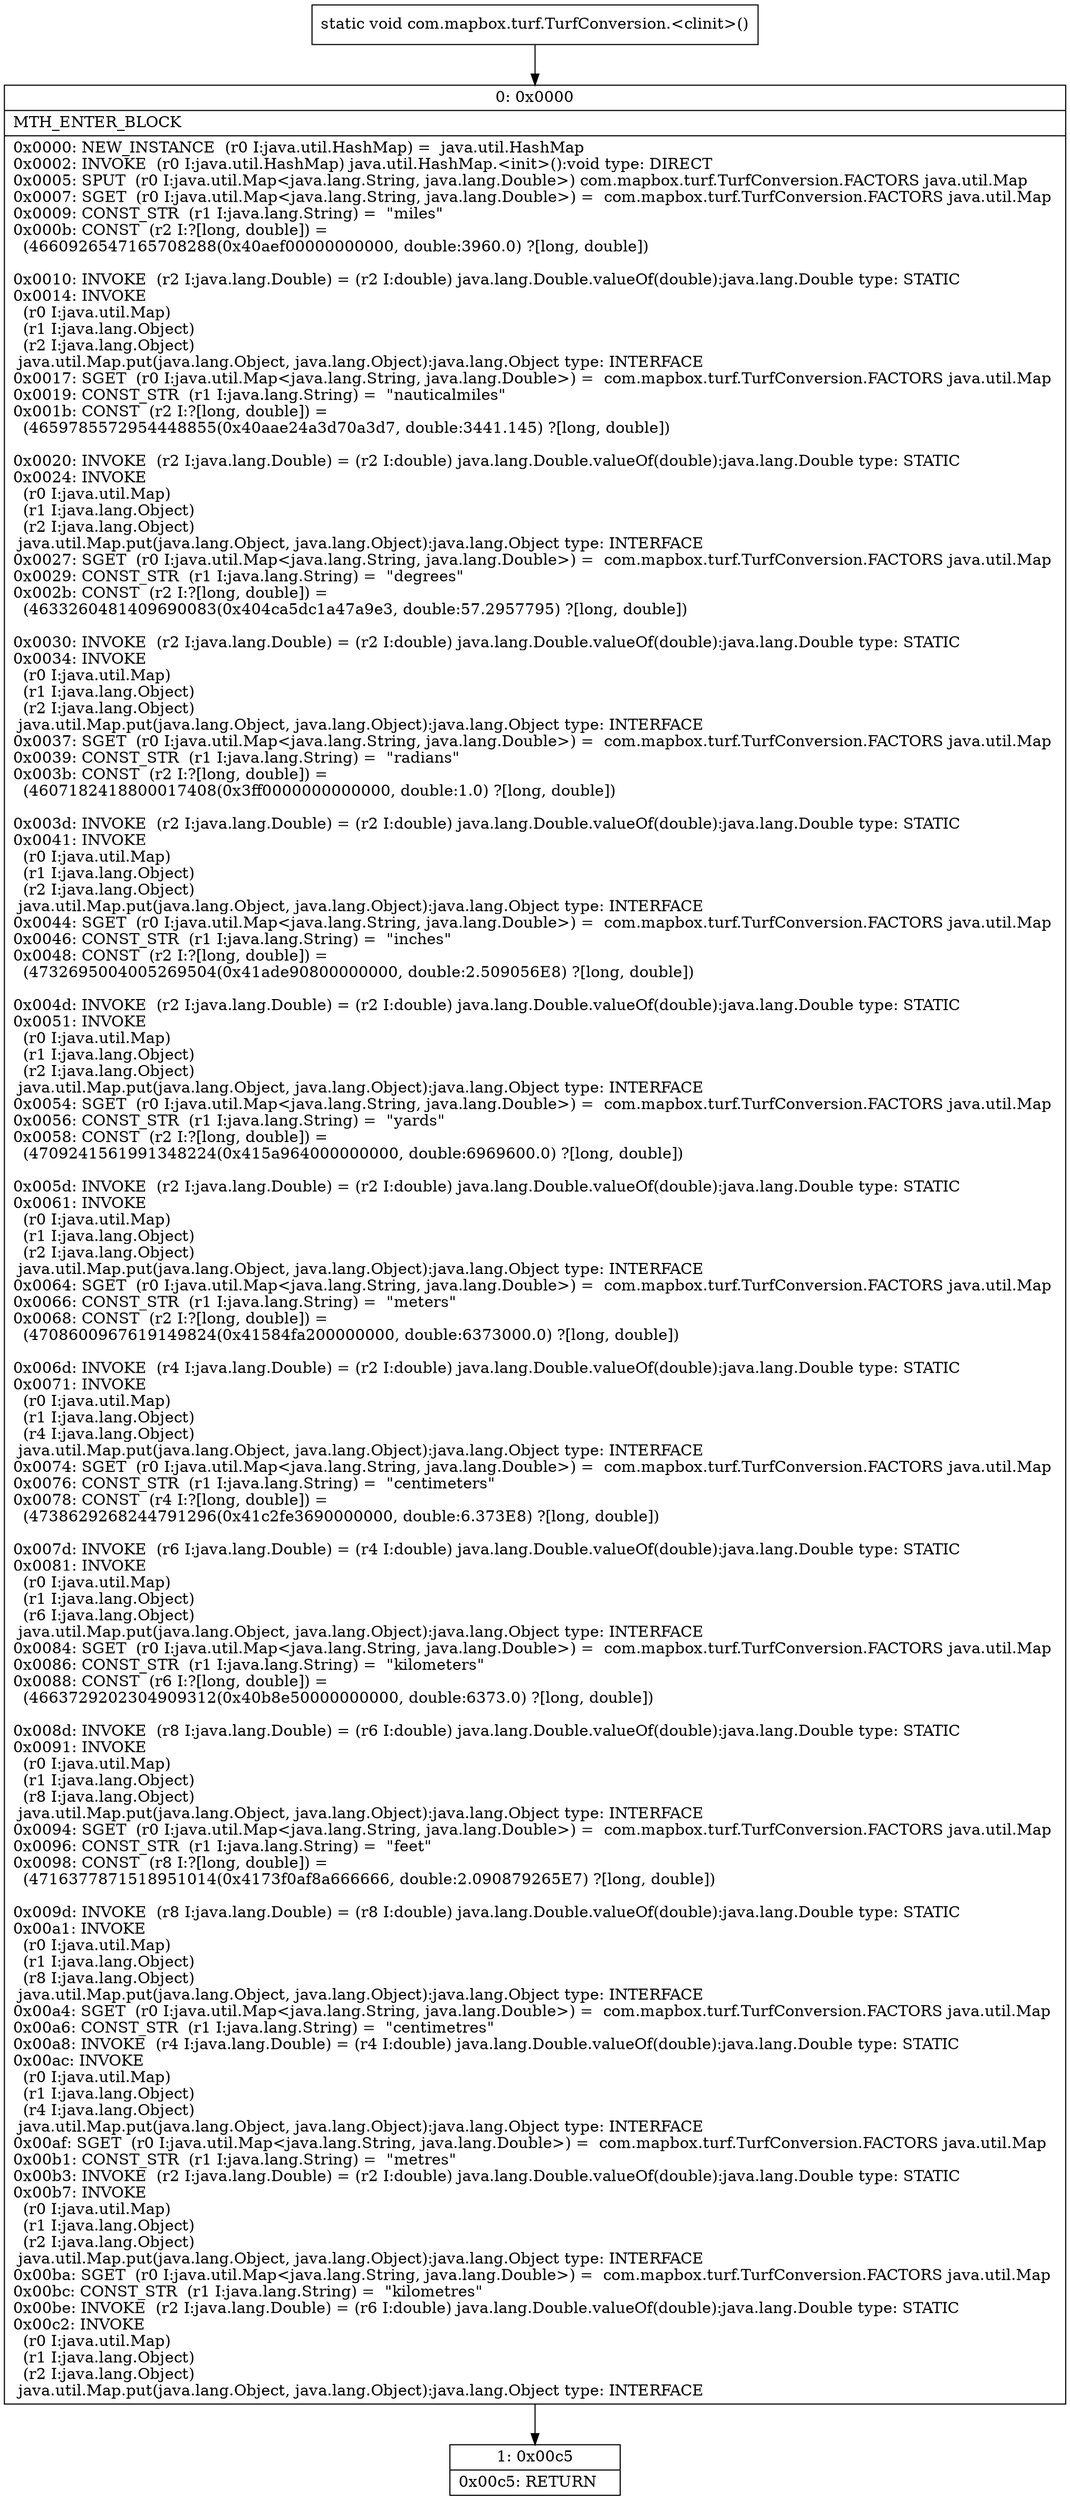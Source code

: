 digraph "CFG forcom.mapbox.turf.TurfConversion.\<clinit\>()V" {
Node_0 [shape=record,label="{0\:\ 0x0000|MTH_ENTER_BLOCK\l|0x0000: NEW_INSTANCE  (r0 I:java.util.HashMap) =  java.util.HashMap \l0x0002: INVOKE  (r0 I:java.util.HashMap) java.util.HashMap.\<init\>():void type: DIRECT \l0x0005: SPUT  (r0 I:java.util.Map\<java.lang.String, java.lang.Double\>) com.mapbox.turf.TurfConversion.FACTORS java.util.Map \l0x0007: SGET  (r0 I:java.util.Map\<java.lang.String, java.lang.Double\>) =  com.mapbox.turf.TurfConversion.FACTORS java.util.Map \l0x0009: CONST_STR  (r1 I:java.lang.String) =  \"miles\" \l0x000b: CONST  (r2 I:?[long, double]) = \l  (4660926547165708288(0x40aef00000000000, double:3960.0) ?[long, double])\l \l0x0010: INVOKE  (r2 I:java.lang.Double) = (r2 I:double) java.lang.Double.valueOf(double):java.lang.Double type: STATIC \l0x0014: INVOKE  \l  (r0 I:java.util.Map)\l  (r1 I:java.lang.Object)\l  (r2 I:java.lang.Object)\l java.util.Map.put(java.lang.Object, java.lang.Object):java.lang.Object type: INTERFACE \l0x0017: SGET  (r0 I:java.util.Map\<java.lang.String, java.lang.Double\>) =  com.mapbox.turf.TurfConversion.FACTORS java.util.Map \l0x0019: CONST_STR  (r1 I:java.lang.String) =  \"nauticalmiles\" \l0x001b: CONST  (r2 I:?[long, double]) = \l  (4659785572954448855(0x40aae24a3d70a3d7, double:3441.145) ?[long, double])\l \l0x0020: INVOKE  (r2 I:java.lang.Double) = (r2 I:double) java.lang.Double.valueOf(double):java.lang.Double type: STATIC \l0x0024: INVOKE  \l  (r0 I:java.util.Map)\l  (r1 I:java.lang.Object)\l  (r2 I:java.lang.Object)\l java.util.Map.put(java.lang.Object, java.lang.Object):java.lang.Object type: INTERFACE \l0x0027: SGET  (r0 I:java.util.Map\<java.lang.String, java.lang.Double\>) =  com.mapbox.turf.TurfConversion.FACTORS java.util.Map \l0x0029: CONST_STR  (r1 I:java.lang.String) =  \"degrees\" \l0x002b: CONST  (r2 I:?[long, double]) = \l  (4633260481409690083(0x404ca5dc1a47a9e3, double:57.2957795) ?[long, double])\l \l0x0030: INVOKE  (r2 I:java.lang.Double) = (r2 I:double) java.lang.Double.valueOf(double):java.lang.Double type: STATIC \l0x0034: INVOKE  \l  (r0 I:java.util.Map)\l  (r1 I:java.lang.Object)\l  (r2 I:java.lang.Object)\l java.util.Map.put(java.lang.Object, java.lang.Object):java.lang.Object type: INTERFACE \l0x0037: SGET  (r0 I:java.util.Map\<java.lang.String, java.lang.Double\>) =  com.mapbox.turf.TurfConversion.FACTORS java.util.Map \l0x0039: CONST_STR  (r1 I:java.lang.String) =  \"radians\" \l0x003b: CONST  (r2 I:?[long, double]) = \l  (4607182418800017408(0x3ff0000000000000, double:1.0) ?[long, double])\l \l0x003d: INVOKE  (r2 I:java.lang.Double) = (r2 I:double) java.lang.Double.valueOf(double):java.lang.Double type: STATIC \l0x0041: INVOKE  \l  (r0 I:java.util.Map)\l  (r1 I:java.lang.Object)\l  (r2 I:java.lang.Object)\l java.util.Map.put(java.lang.Object, java.lang.Object):java.lang.Object type: INTERFACE \l0x0044: SGET  (r0 I:java.util.Map\<java.lang.String, java.lang.Double\>) =  com.mapbox.turf.TurfConversion.FACTORS java.util.Map \l0x0046: CONST_STR  (r1 I:java.lang.String) =  \"inches\" \l0x0048: CONST  (r2 I:?[long, double]) = \l  (4732695004005269504(0x41ade90800000000, double:2.509056E8) ?[long, double])\l \l0x004d: INVOKE  (r2 I:java.lang.Double) = (r2 I:double) java.lang.Double.valueOf(double):java.lang.Double type: STATIC \l0x0051: INVOKE  \l  (r0 I:java.util.Map)\l  (r1 I:java.lang.Object)\l  (r2 I:java.lang.Object)\l java.util.Map.put(java.lang.Object, java.lang.Object):java.lang.Object type: INTERFACE \l0x0054: SGET  (r0 I:java.util.Map\<java.lang.String, java.lang.Double\>) =  com.mapbox.turf.TurfConversion.FACTORS java.util.Map \l0x0056: CONST_STR  (r1 I:java.lang.String) =  \"yards\" \l0x0058: CONST  (r2 I:?[long, double]) = \l  (4709241561991348224(0x415a964000000000, double:6969600.0) ?[long, double])\l \l0x005d: INVOKE  (r2 I:java.lang.Double) = (r2 I:double) java.lang.Double.valueOf(double):java.lang.Double type: STATIC \l0x0061: INVOKE  \l  (r0 I:java.util.Map)\l  (r1 I:java.lang.Object)\l  (r2 I:java.lang.Object)\l java.util.Map.put(java.lang.Object, java.lang.Object):java.lang.Object type: INTERFACE \l0x0064: SGET  (r0 I:java.util.Map\<java.lang.String, java.lang.Double\>) =  com.mapbox.turf.TurfConversion.FACTORS java.util.Map \l0x0066: CONST_STR  (r1 I:java.lang.String) =  \"meters\" \l0x0068: CONST  (r2 I:?[long, double]) = \l  (4708600967619149824(0x41584fa200000000, double:6373000.0) ?[long, double])\l \l0x006d: INVOKE  (r4 I:java.lang.Double) = (r2 I:double) java.lang.Double.valueOf(double):java.lang.Double type: STATIC \l0x0071: INVOKE  \l  (r0 I:java.util.Map)\l  (r1 I:java.lang.Object)\l  (r4 I:java.lang.Object)\l java.util.Map.put(java.lang.Object, java.lang.Object):java.lang.Object type: INTERFACE \l0x0074: SGET  (r0 I:java.util.Map\<java.lang.String, java.lang.Double\>) =  com.mapbox.turf.TurfConversion.FACTORS java.util.Map \l0x0076: CONST_STR  (r1 I:java.lang.String) =  \"centimeters\" \l0x0078: CONST  (r4 I:?[long, double]) = \l  (4738629268244791296(0x41c2fe3690000000, double:6.373E8) ?[long, double])\l \l0x007d: INVOKE  (r6 I:java.lang.Double) = (r4 I:double) java.lang.Double.valueOf(double):java.lang.Double type: STATIC \l0x0081: INVOKE  \l  (r0 I:java.util.Map)\l  (r1 I:java.lang.Object)\l  (r6 I:java.lang.Object)\l java.util.Map.put(java.lang.Object, java.lang.Object):java.lang.Object type: INTERFACE \l0x0084: SGET  (r0 I:java.util.Map\<java.lang.String, java.lang.Double\>) =  com.mapbox.turf.TurfConversion.FACTORS java.util.Map \l0x0086: CONST_STR  (r1 I:java.lang.String) =  \"kilometers\" \l0x0088: CONST  (r6 I:?[long, double]) = \l  (4663729202304909312(0x40b8e50000000000, double:6373.0) ?[long, double])\l \l0x008d: INVOKE  (r8 I:java.lang.Double) = (r6 I:double) java.lang.Double.valueOf(double):java.lang.Double type: STATIC \l0x0091: INVOKE  \l  (r0 I:java.util.Map)\l  (r1 I:java.lang.Object)\l  (r8 I:java.lang.Object)\l java.util.Map.put(java.lang.Object, java.lang.Object):java.lang.Object type: INTERFACE \l0x0094: SGET  (r0 I:java.util.Map\<java.lang.String, java.lang.Double\>) =  com.mapbox.turf.TurfConversion.FACTORS java.util.Map \l0x0096: CONST_STR  (r1 I:java.lang.String) =  \"feet\" \l0x0098: CONST  (r8 I:?[long, double]) = \l  (4716377871518951014(0x4173f0af8a666666, double:2.090879265E7) ?[long, double])\l \l0x009d: INVOKE  (r8 I:java.lang.Double) = (r8 I:double) java.lang.Double.valueOf(double):java.lang.Double type: STATIC \l0x00a1: INVOKE  \l  (r0 I:java.util.Map)\l  (r1 I:java.lang.Object)\l  (r8 I:java.lang.Object)\l java.util.Map.put(java.lang.Object, java.lang.Object):java.lang.Object type: INTERFACE \l0x00a4: SGET  (r0 I:java.util.Map\<java.lang.String, java.lang.Double\>) =  com.mapbox.turf.TurfConversion.FACTORS java.util.Map \l0x00a6: CONST_STR  (r1 I:java.lang.String) =  \"centimetres\" \l0x00a8: INVOKE  (r4 I:java.lang.Double) = (r4 I:double) java.lang.Double.valueOf(double):java.lang.Double type: STATIC \l0x00ac: INVOKE  \l  (r0 I:java.util.Map)\l  (r1 I:java.lang.Object)\l  (r4 I:java.lang.Object)\l java.util.Map.put(java.lang.Object, java.lang.Object):java.lang.Object type: INTERFACE \l0x00af: SGET  (r0 I:java.util.Map\<java.lang.String, java.lang.Double\>) =  com.mapbox.turf.TurfConversion.FACTORS java.util.Map \l0x00b1: CONST_STR  (r1 I:java.lang.String) =  \"metres\" \l0x00b3: INVOKE  (r2 I:java.lang.Double) = (r2 I:double) java.lang.Double.valueOf(double):java.lang.Double type: STATIC \l0x00b7: INVOKE  \l  (r0 I:java.util.Map)\l  (r1 I:java.lang.Object)\l  (r2 I:java.lang.Object)\l java.util.Map.put(java.lang.Object, java.lang.Object):java.lang.Object type: INTERFACE \l0x00ba: SGET  (r0 I:java.util.Map\<java.lang.String, java.lang.Double\>) =  com.mapbox.turf.TurfConversion.FACTORS java.util.Map \l0x00bc: CONST_STR  (r1 I:java.lang.String) =  \"kilometres\" \l0x00be: INVOKE  (r2 I:java.lang.Double) = (r6 I:double) java.lang.Double.valueOf(double):java.lang.Double type: STATIC \l0x00c2: INVOKE  \l  (r0 I:java.util.Map)\l  (r1 I:java.lang.Object)\l  (r2 I:java.lang.Object)\l java.util.Map.put(java.lang.Object, java.lang.Object):java.lang.Object type: INTERFACE \l}"];
Node_1 [shape=record,label="{1\:\ 0x00c5|0x00c5: RETURN   \l}"];
MethodNode[shape=record,label="{static void com.mapbox.turf.TurfConversion.\<clinit\>() }"];
MethodNode -> Node_0;
Node_0 -> Node_1;
}

